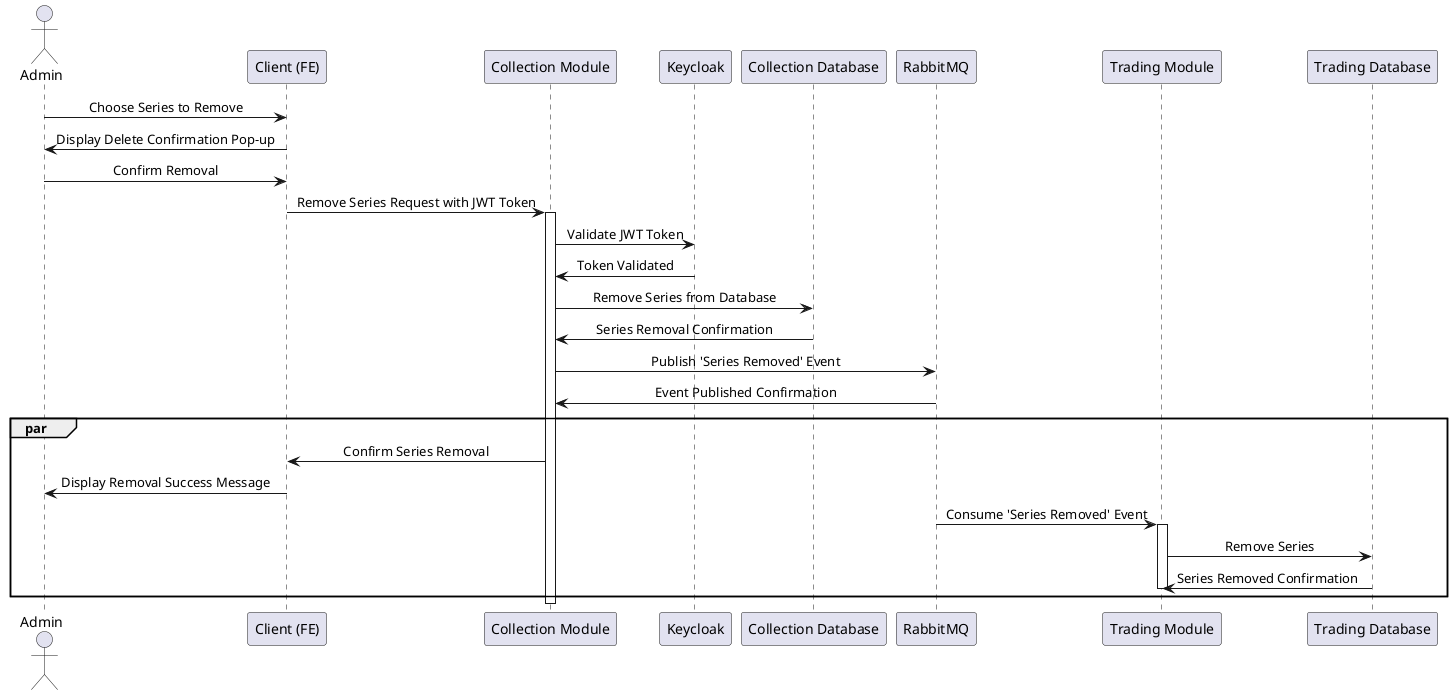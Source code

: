 @startuml
skinparam SequenceMessageAlignment center
actor Admin
participant "Client (FE)" as Client
participant "Collection Module" as Collection
participant "Keycloak" as Auth
participant "Collection Database" as CollectionDB
participant "RabbitMQ" as MQ
participant "Trading Module" as Trading
participant "Trading Database" as TradingDB

Admin -> Client: Choose Series to Remove
Client -> Admin: Display Delete Confirmation Pop-up
Admin -> Client: Confirm Removal

Client -> Collection: Remove Series Request with JWT Token
activate Collection
Collection -> Auth: Validate JWT Token
Auth -> Collection: Token Validated

Collection -> CollectionDB: Remove Series from Database
CollectionDB -> Collection: Series Removal Confirmation

Collection -> MQ: Publish 'Series Removed' Event
MQ -> Collection: Event Published Confirmation

par
    Collection -> Client: Confirm Series Removal
    Client -> Admin: Display Removal Success Message

    MQ -> Trading: Consume 'Series Removed' Event
    activate Trading
    Trading -> TradingDB: Remove Series
    TradingDB -> Trading: Series Removed Confirmation
    deactivate Trading
end
deactivate Collection
@enduml
